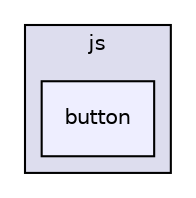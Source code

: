 digraph "libs/angular/angular-material-fileinput-master/bower_components/angular-material/modules/js/button" {
  compound=true
  node [ fontsize="10", fontname="Helvetica"];
  edge [ labelfontsize="10", labelfontname="Helvetica"];
  subgraph clusterdir_d897d99c4631079a19f1e8c9bbae1589 {
    graph [ bgcolor="#ddddee", pencolor="black", label="js" fontname="Helvetica", fontsize="10", URL="dir_d897d99c4631079a19f1e8c9bbae1589.html"]
  dir_aff195e324122ecdae9984a1530eb457 [shape=box, label="button", style="filled", fillcolor="#eeeeff", pencolor="black", URL="dir_aff195e324122ecdae9984a1530eb457.html"];
  }
}
